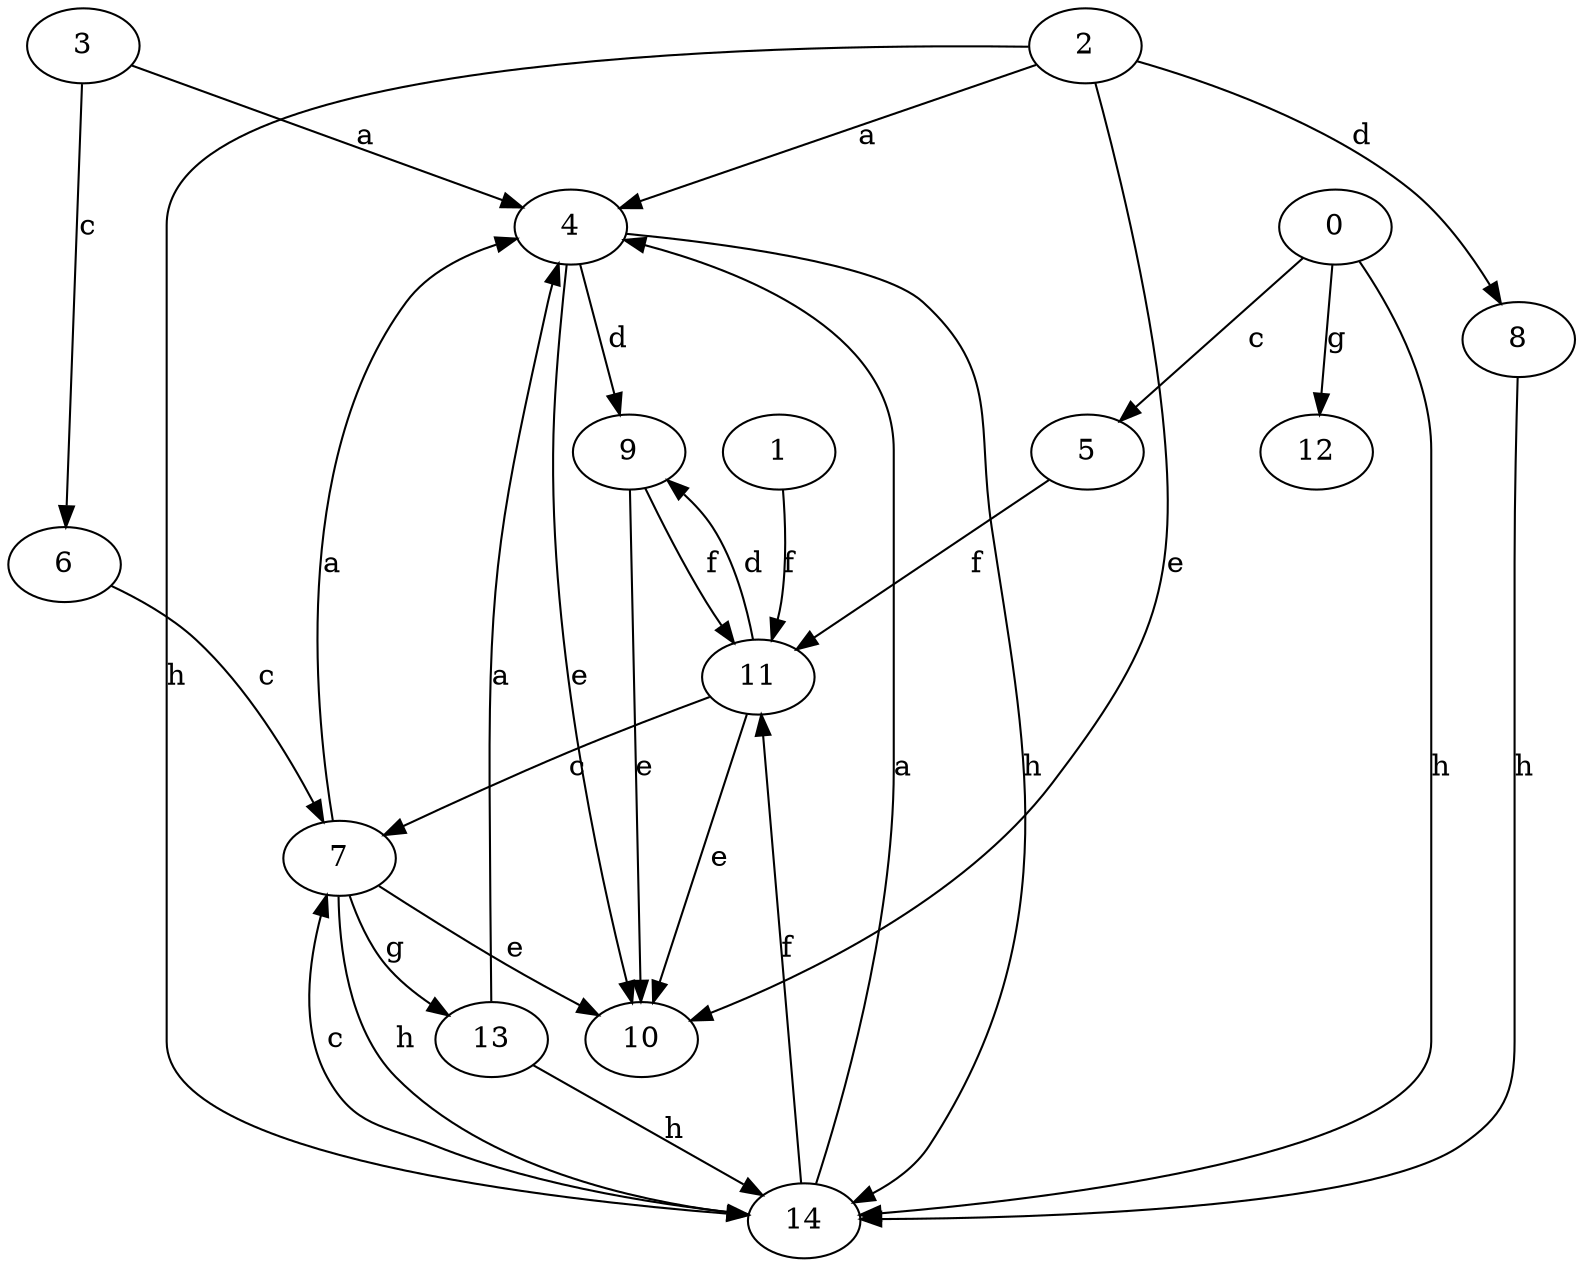 strict digraph  {
3;
4;
5;
0;
6;
7;
8;
9;
10;
1;
11;
2;
12;
13;
14;
3 -> 4  [label=a];
3 -> 6  [label=c];
4 -> 9  [label=d];
4 -> 10  [label=e];
4 -> 14  [label=h];
5 -> 11  [label=f];
0 -> 5  [label=c];
0 -> 12  [label=g];
0 -> 14  [label=h];
6 -> 7  [label=c];
7 -> 4  [label=a];
7 -> 10  [label=e];
7 -> 13  [label=g];
7 -> 14  [label=h];
8 -> 14  [label=h];
9 -> 10  [label=e];
9 -> 11  [label=f];
1 -> 11  [label=f];
11 -> 7  [label=c];
11 -> 9  [label=d];
11 -> 10  [label=e];
2 -> 4  [label=a];
2 -> 8  [label=d];
2 -> 10  [label=e];
2 -> 14  [label=h];
13 -> 4  [label=a];
13 -> 14  [label=h];
14 -> 4  [label=a];
14 -> 7  [label=c];
14 -> 11  [label=f];
}
